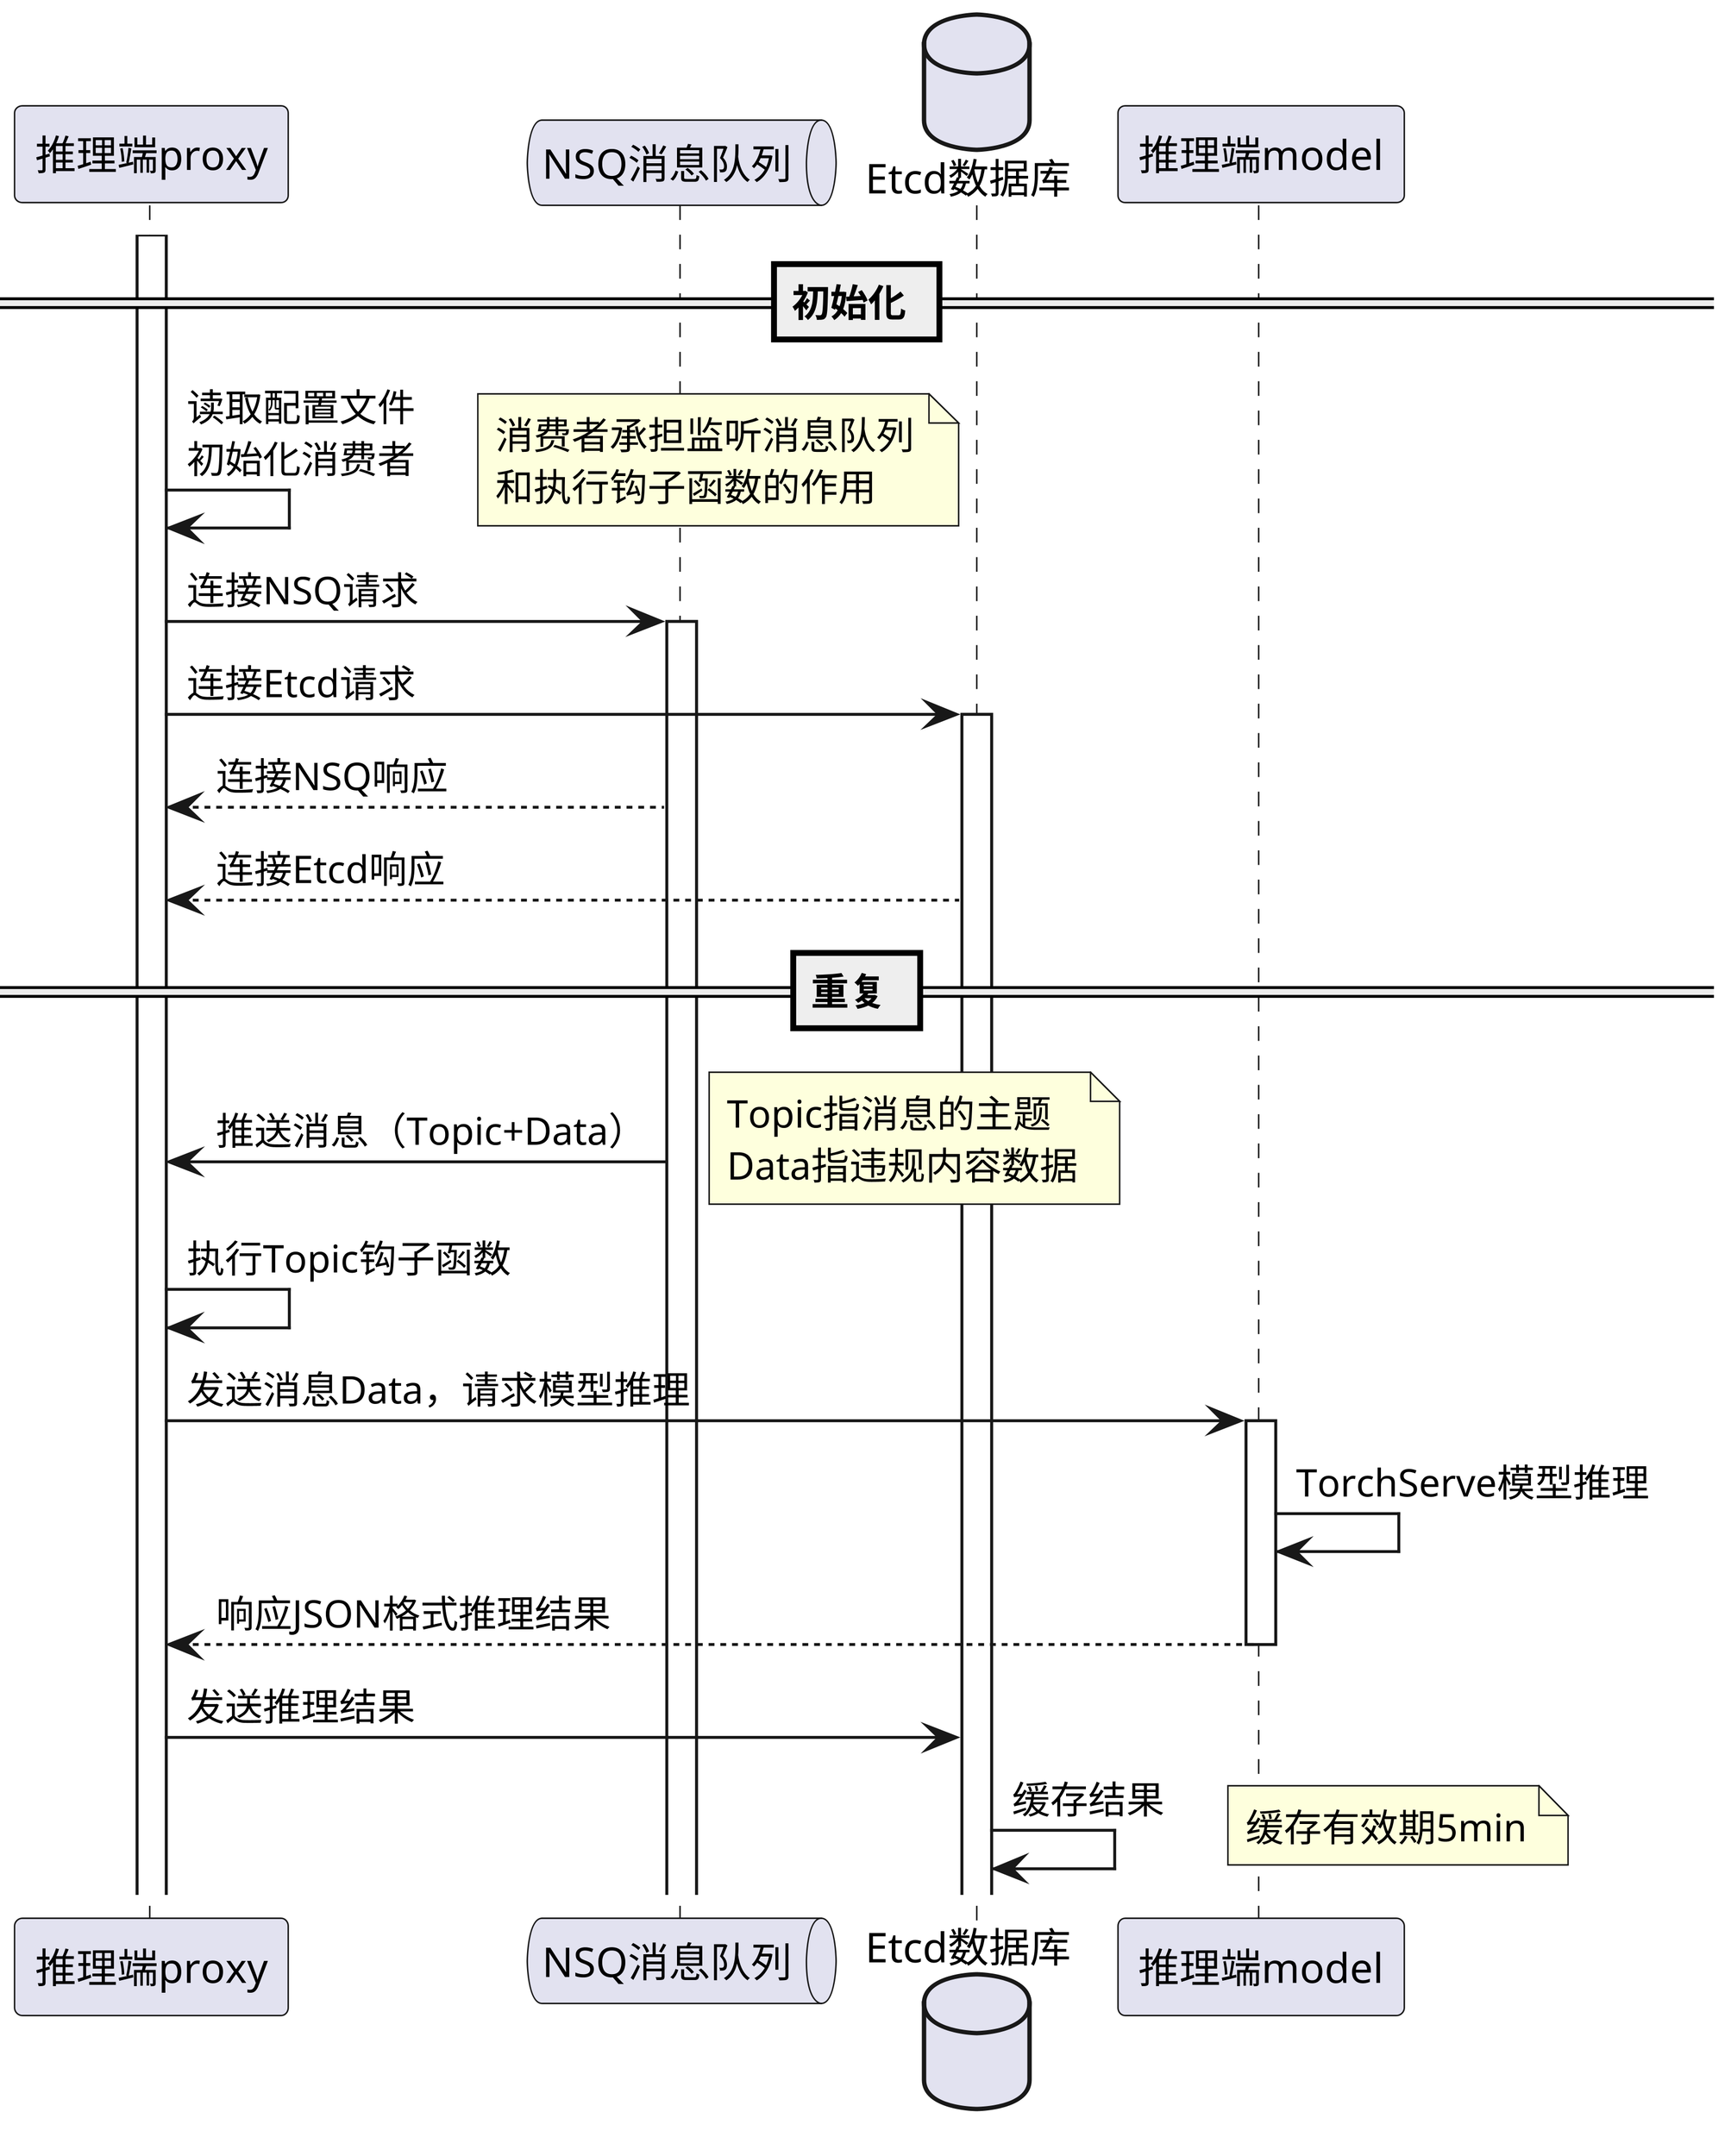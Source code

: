 @startuml
skinparam dpi 512
participant 推理端proxy as proxy
queue       NSQ消息队列       as nsq
database    Etcd数据库    as etcd
participant 推理端model as model
== 初始化 ==
activate proxy
proxy -> proxy: 读取配置文件\n初始化消费者
note right : 消费者承担监听消息队列\n和执行钩子函数的作用
proxy -> nsq: 连接NSQ请求
activate nsq
proxy -> etcd: 连接Etcd请求
activate etcd
nsq -->proxy : 连接NSQ响应
etcd -->proxy : 连接Etcd响应
== 重复 ==
nsq -> proxy: 推送消息（Topic+Data）
note right : Topic指消息的主题\nData指违规内容数据
proxy -> proxy: 执行Topic钩子函数
proxy -> model: 发送消息Data，请求模型推理
activate model
model -> model: TorchServe模型推理
model --> proxy: 响应JSON格式推理结果
deactivate model
proxy -> etcd: 发送推理结果
etcd -> etcd: 缓存结果
note right : 缓存有效期5min
@enduml
